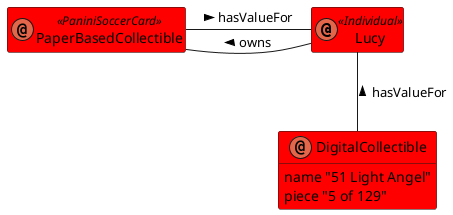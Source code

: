 @startuml
'https://plantuml.com/class-diagram

hide empty members

annotation Lucy <<Individual>> #red
annotation PaperBasedCollectible <<PaniniSoccerCard>> #red

annotation DigitalCollectible #red {
    name "51 Light Angel"
    piece "5 of 129"
}


Lucy -- DigitalCollectible: hasValueFor <
PaperBasedCollectible - Lucy: hasValueFor >
PaperBasedCollectible - Lucy: owns <
@enduml